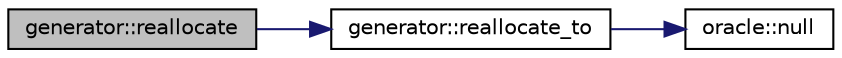 digraph "generator::reallocate"
{
  edge [fontname="Helvetica",fontsize="10",labelfontname="Helvetica",labelfontsize="10"];
  node [fontname="Helvetica",fontsize="10",shape=record];
  rankdir="LR";
  Node19657 [label="generator::reallocate",height=0.2,width=0.4,color="black", fillcolor="grey75", style="filled", fontcolor="black"];
  Node19657 -> Node19658 [color="midnightblue",fontsize="10",style="solid",fontname="Helvetica"];
  Node19658 [label="generator::reallocate_to",height=0.2,width=0.4,color="black", fillcolor="white", style="filled",URL="$d7/d73/classgenerator.html#aaabd1655d088257996d3faf26dfd552c"];
  Node19658 -> Node19659 [color="midnightblue",fontsize="10",style="solid",fontname="Helvetica"];
  Node19659 [label="oracle::null",height=0.2,width=0.4,color="black", fillcolor="white", style="filled",URL="$d7/da7/classoracle.html#ae12c76830318ec2d4f6c2a77da98bb55"];
}
